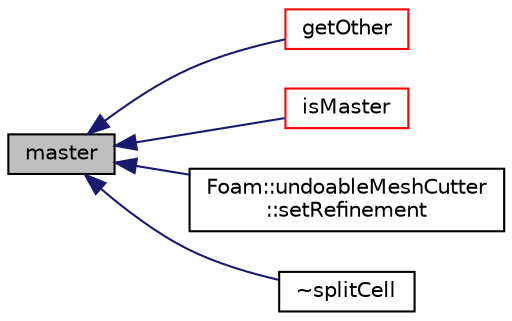 digraph "master"
{
  bgcolor="transparent";
  edge [fontname="Helvetica",fontsize="10",labelfontname="Helvetica",labelfontsize="10"];
  node [fontname="Helvetica",fontsize="10",shape=record];
  rankdir="LR";
  Node1 [label="master",height=0.2,width=0.4,color="black", fillcolor="grey75", style="filled", fontcolor="black"];
  Node1 -> Node2 [dir="back",color="midnightblue",fontsize="10",style="solid",fontname="Helvetica"];
  Node2 [label="getOther",height=0.2,width=0.4,color="red",URL="$a02404.html#a7d3b9183ec2d80a9b25c2edd7995ecbf",tooltip="Returns other half of split cell. I.e. slave if this is master. "];
  Node1 -> Node3 [dir="back",color="midnightblue",fontsize="10",style="solid",fontname="Helvetica"];
  Node3 [label="isMaster",height=0.2,width=0.4,color="red",URL="$a02404.html#a206cb2da7fb83e167ae108e7f3cc4573",tooltip="Check if this is master cell of split. "];
  Node1 -> Node4 [dir="back",color="midnightblue",fontsize="10",style="solid",fontname="Helvetica"];
  Node4 [label="Foam::undoableMeshCutter\l::setRefinement",height=0.2,width=0.4,color="black",URL="$a02735.html#af594f49e4feca31d01fd3c3ce894581e",tooltip="Refine cells acc. to cellCuts. Plays topology changes. "];
  Node1 -> Node5 [dir="back",color="midnightblue",fontsize="10",style="solid",fontname="Helvetica"];
  Node5 [label="~splitCell",height=0.2,width=0.4,color="black",URL="$a02404.html#a9f8da6a47b2bcec1159d371859687d63",tooltip="Destructor. "];
}
